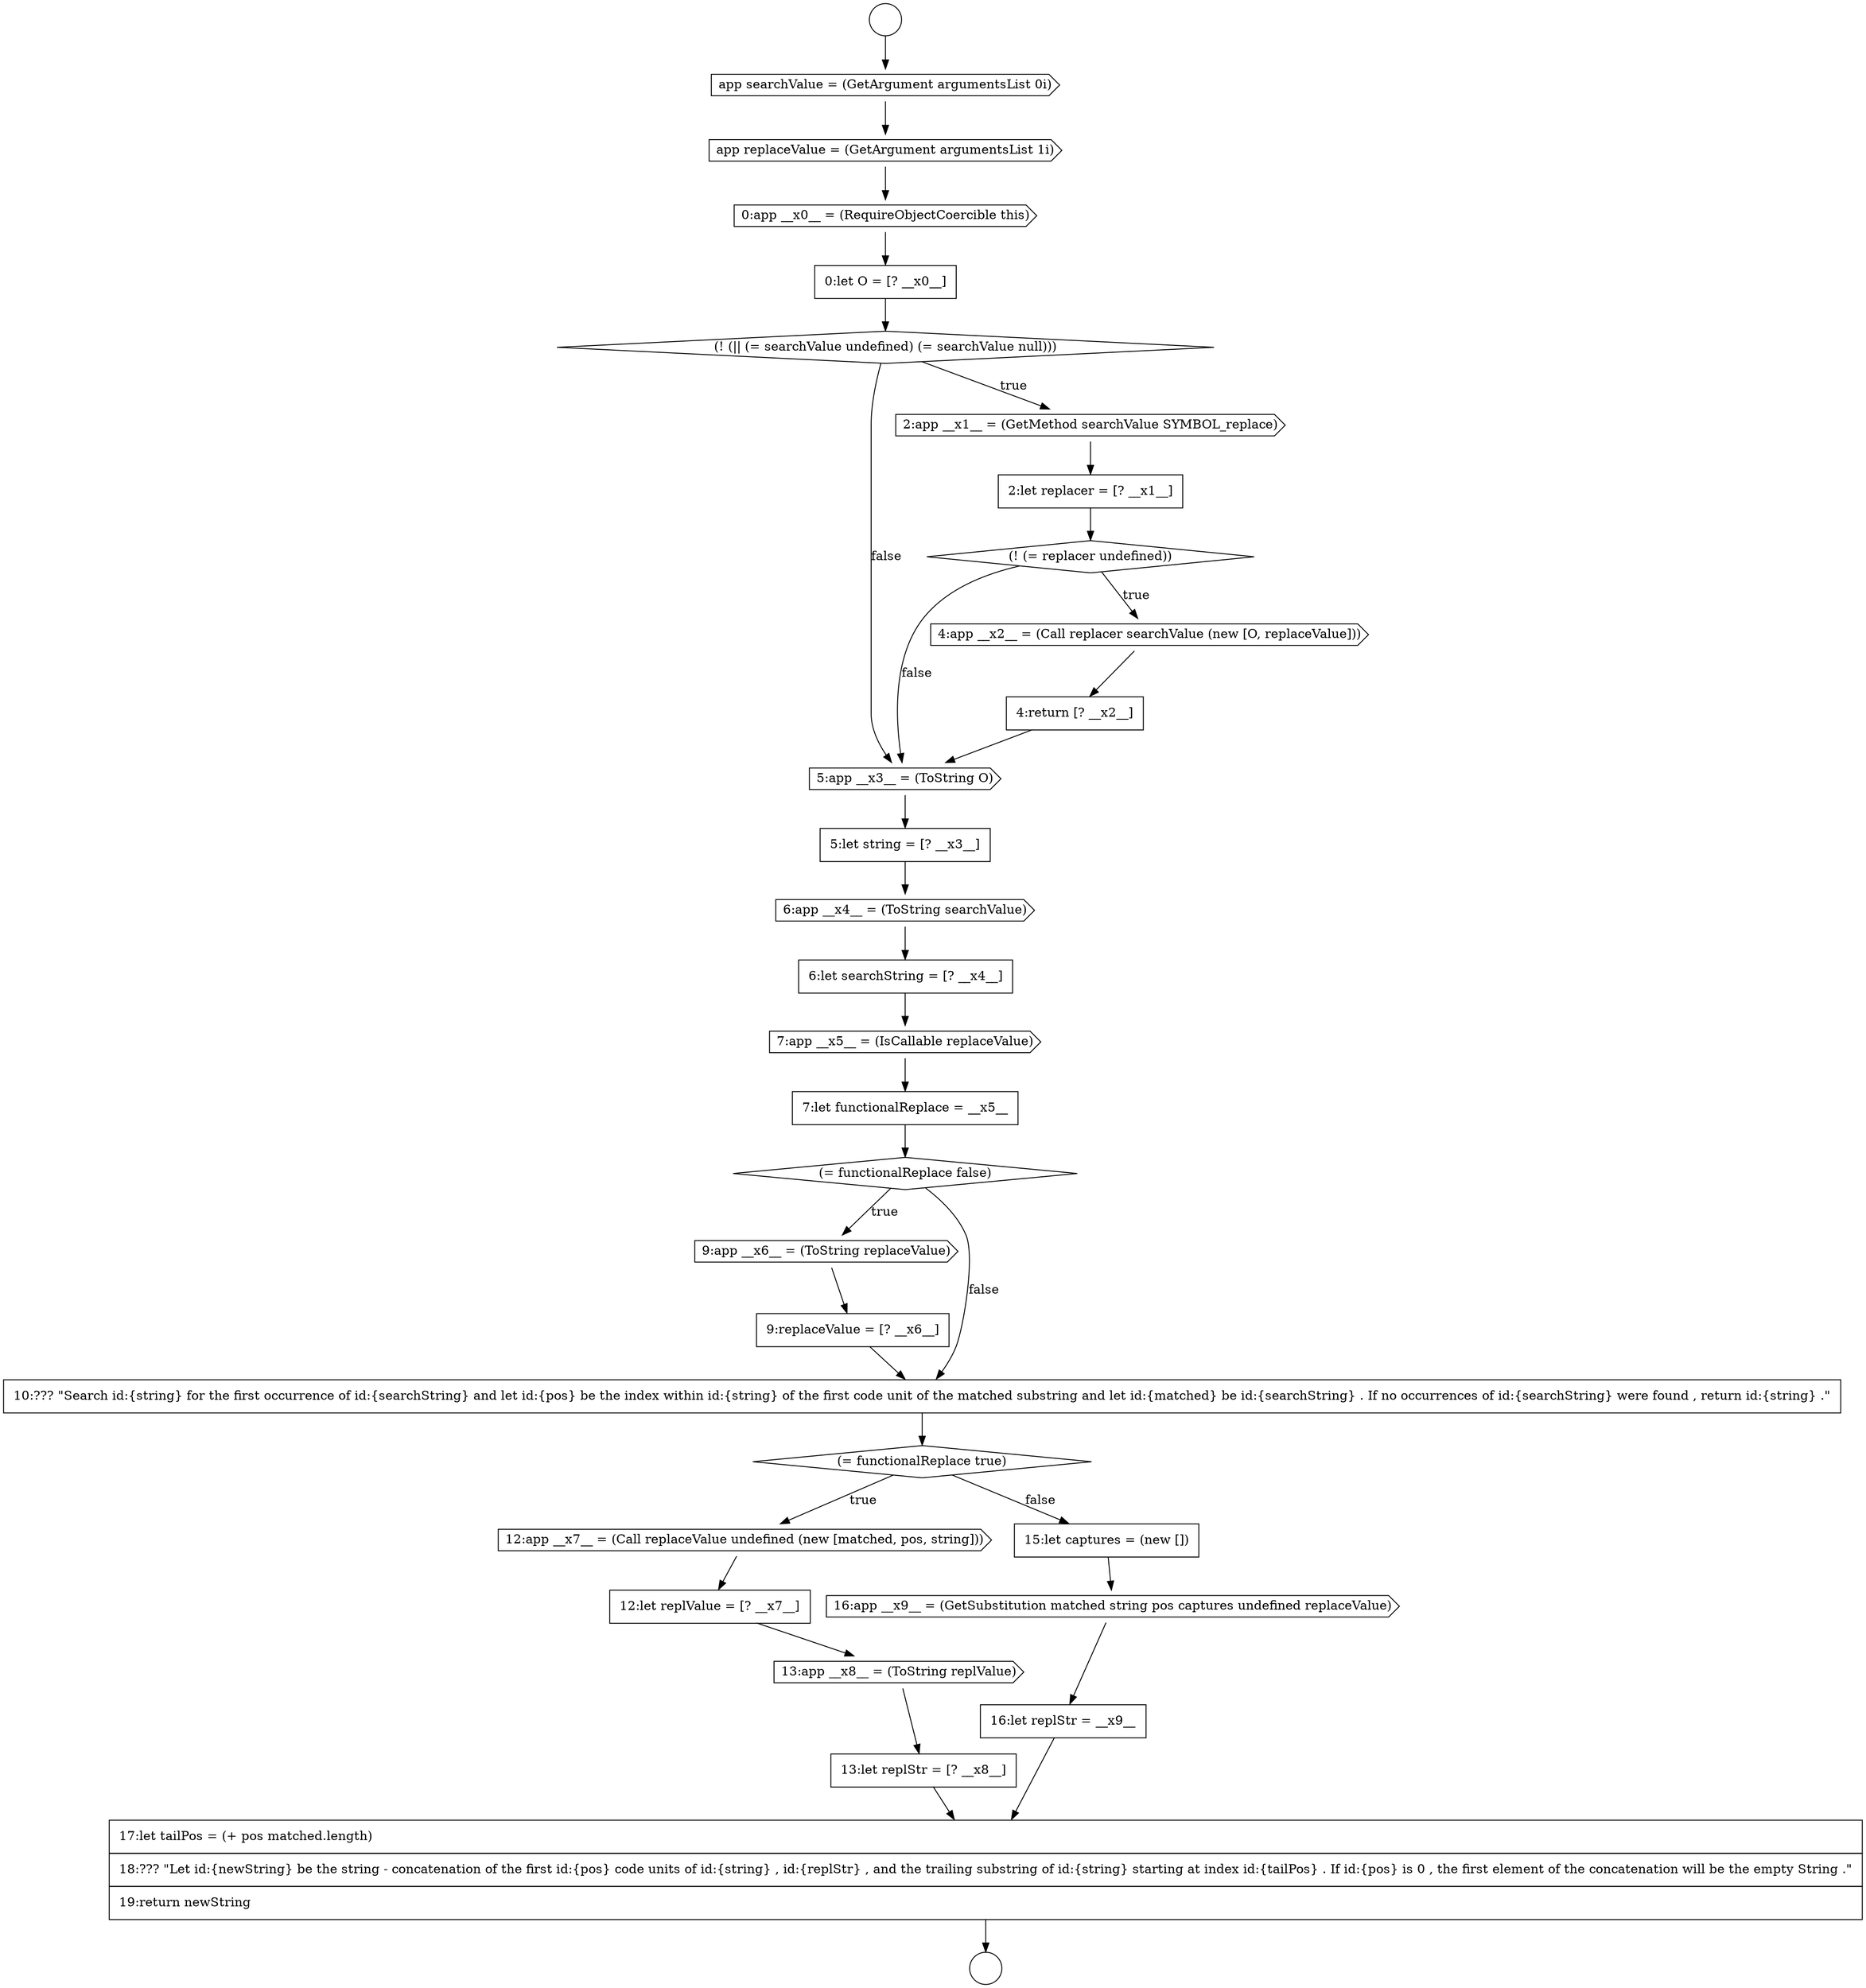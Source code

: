 digraph {
  node13475 [shape=circle label=" " color="black" fillcolor="white" style=filled]
  node13484 [shape=diamond, label=<<font color="black">(! (= replacer undefined))</font>> color="black" fillcolor="white" style=filled]
  node13489 [shape=cds, label=<<font color="black">6:app __x4__ = (ToString searchValue)</font>> color="black" fillcolor="white" style=filled]
  node13476 [shape=circle label=" " color="black" fillcolor="white" style=filled]
  node13498 [shape=cds, label=<<font color="black">12:app __x7__ = (Call replaceValue undefined (new [matched, pos, string]))</font>> color="black" fillcolor="white" style=filled]
  node13495 [shape=none, margin=0, label=<<font color="black">
    <table border="0" cellborder="1" cellspacing="0" cellpadding="10">
      <tr><td align="left">9:replaceValue = [? __x6__]</td></tr>
    </table>
  </font>> color="black" fillcolor="white" style=filled]
  node13480 [shape=none, margin=0, label=<<font color="black">
    <table border="0" cellborder="1" cellspacing="0" cellpadding="10">
      <tr><td align="left">0:let O = [? __x0__]</td></tr>
    </table>
  </font>> color="black" fillcolor="white" style=filled]
  node13492 [shape=none, margin=0, label=<<font color="black">
    <table border="0" cellborder="1" cellspacing="0" cellpadding="10">
      <tr><td align="left">7:let functionalReplace = __x5__</td></tr>
    </table>
  </font>> color="black" fillcolor="white" style=filled]
  node13481 [shape=diamond, label=<<font color="black">(! (|| (= searchValue undefined) (= searchValue null)))</font>> color="black" fillcolor="white" style=filled]
  node13501 [shape=none, margin=0, label=<<font color="black">
    <table border="0" cellborder="1" cellspacing="0" cellpadding="10">
      <tr><td align="left">13:let replStr = [? __x8__]</td></tr>
    </table>
  </font>> color="black" fillcolor="white" style=filled]
  node13488 [shape=none, margin=0, label=<<font color="black">
    <table border="0" cellborder="1" cellspacing="0" cellpadding="10">
      <tr><td align="left">5:let string = [? __x3__]</td></tr>
    </table>
  </font>> color="black" fillcolor="white" style=filled]
  node13479 [shape=cds, label=<<font color="black">0:app __x0__ = (RequireObjectCoercible this)</font>> color="black" fillcolor="white" style=filled]
  node13494 [shape=cds, label=<<font color="black">9:app __x6__ = (ToString replaceValue)</font>> color="black" fillcolor="white" style=filled]
  node13487 [shape=cds, label=<<font color="black">5:app __x3__ = (ToString O)</font>> color="black" fillcolor="white" style=filled]
  node13504 [shape=none, margin=0, label=<<font color="black">
    <table border="0" cellborder="1" cellspacing="0" cellpadding="10">
      <tr><td align="left">16:let replStr = __x9__</td></tr>
    </table>
  </font>> color="black" fillcolor="white" style=filled]
  node13483 [shape=none, margin=0, label=<<font color="black">
    <table border="0" cellborder="1" cellspacing="0" cellpadding="10">
      <tr><td align="left">2:let replacer = [? __x1__]</td></tr>
    </table>
  </font>> color="black" fillcolor="white" style=filled]
  node13500 [shape=cds, label=<<font color="black">13:app __x8__ = (ToString replValue)</font>> color="black" fillcolor="white" style=filled]
  node13490 [shape=none, margin=0, label=<<font color="black">
    <table border="0" cellborder="1" cellspacing="0" cellpadding="10">
      <tr><td align="left">6:let searchString = [? __x4__]</td></tr>
    </table>
  </font>> color="black" fillcolor="white" style=filled]
  node13482 [shape=cds, label=<<font color="black">2:app __x1__ = (GetMethod searchValue SYMBOL_replace)</font>> color="black" fillcolor="white" style=filled]
  node13497 [shape=diamond, label=<<font color="black">(= functionalReplace true)</font>> color="black" fillcolor="white" style=filled]
  node13503 [shape=cds, label=<<font color="black">16:app __x9__ = (GetSubstitution matched string pos captures undefined replaceValue)</font>> color="black" fillcolor="white" style=filled]
  node13499 [shape=none, margin=0, label=<<font color="black">
    <table border="0" cellborder="1" cellspacing="0" cellpadding="10">
      <tr><td align="left">12:let replValue = [? __x7__]</td></tr>
    </table>
  </font>> color="black" fillcolor="white" style=filled]
  node13486 [shape=none, margin=0, label=<<font color="black">
    <table border="0" cellborder="1" cellspacing="0" cellpadding="10">
      <tr><td align="left">4:return [? __x2__]</td></tr>
    </table>
  </font>> color="black" fillcolor="white" style=filled]
  node13496 [shape=none, margin=0, label=<<font color="black">
    <table border="0" cellborder="1" cellspacing="0" cellpadding="10">
      <tr><td align="left">10:??? &quot;Search id:{string} for the first occurrence of id:{searchString} and let id:{pos} be the index within id:{string} of the first code unit of the matched substring and let id:{matched} be id:{searchString} . If no occurrences of id:{searchString} were found , return id:{string} .&quot;</td></tr>
    </table>
  </font>> color="black" fillcolor="white" style=filled]
  node13491 [shape=cds, label=<<font color="black">7:app __x5__ = (IsCallable replaceValue)</font>> color="black" fillcolor="white" style=filled]
  node13477 [shape=cds, label=<<font color="black">app searchValue = (GetArgument argumentsList 0i)</font>> color="black" fillcolor="white" style=filled]
  node13485 [shape=cds, label=<<font color="black">4:app __x2__ = (Call replacer searchValue (new [O, replaceValue]))</font>> color="black" fillcolor="white" style=filled]
  node13502 [shape=none, margin=0, label=<<font color="black">
    <table border="0" cellborder="1" cellspacing="0" cellpadding="10">
      <tr><td align="left">15:let captures = (new [])</td></tr>
    </table>
  </font>> color="black" fillcolor="white" style=filled]
  node13505 [shape=none, margin=0, label=<<font color="black">
    <table border="0" cellborder="1" cellspacing="0" cellpadding="10">
      <tr><td align="left">17:let tailPos = (+ pos matched.length)</td></tr>
      <tr><td align="left">18:??? &quot;Let id:{newString} be the string - concatenation of the first id:{pos} code units of id:{string} , id:{replStr} , and the trailing substring of id:{string} starting at index id:{tailPos} . If id:{pos} is 0 , the first element of the concatenation will be the empty String .&quot;</td></tr>
      <tr><td align="left">19:return newString</td></tr>
    </table>
  </font>> color="black" fillcolor="white" style=filled]
  node13493 [shape=diamond, label=<<font color="black">(= functionalReplace false)</font>> color="black" fillcolor="white" style=filled]
  node13478 [shape=cds, label=<<font color="black">app replaceValue = (GetArgument argumentsList 1i)</font>> color="black" fillcolor="white" style=filled]
  node13501 -> node13505 [ color="black"]
  node13478 -> node13479 [ color="black"]
  node13486 -> node13487 [ color="black"]
  node13502 -> node13503 [ color="black"]
  node13498 -> node13499 [ color="black"]
  node13484 -> node13485 [label=<<font color="black">true</font>> color="black"]
  node13484 -> node13487 [label=<<font color="black">false</font>> color="black"]
  node13495 -> node13496 [ color="black"]
  node13491 -> node13492 [ color="black"]
  node13499 -> node13500 [ color="black"]
  node13500 -> node13501 [ color="black"]
  node13503 -> node13504 [ color="black"]
  node13489 -> node13490 [ color="black"]
  node13487 -> node13488 [ color="black"]
  node13483 -> node13484 [ color="black"]
  node13496 -> node13497 [ color="black"]
  node13494 -> node13495 [ color="black"]
  node13475 -> node13477 [ color="black"]
  node13490 -> node13491 [ color="black"]
  node13477 -> node13478 [ color="black"]
  node13479 -> node13480 [ color="black"]
  node13504 -> node13505 [ color="black"]
  node13481 -> node13482 [label=<<font color="black">true</font>> color="black"]
  node13481 -> node13487 [label=<<font color="black">false</font>> color="black"]
  node13505 -> node13476 [ color="black"]
  node13480 -> node13481 [ color="black"]
  node13492 -> node13493 [ color="black"]
  node13485 -> node13486 [ color="black"]
  node13497 -> node13498 [label=<<font color="black">true</font>> color="black"]
  node13497 -> node13502 [label=<<font color="black">false</font>> color="black"]
  node13488 -> node13489 [ color="black"]
  node13482 -> node13483 [ color="black"]
  node13493 -> node13494 [label=<<font color="black">true</font>> color="black"]
  node13493 -> node13496 [label=<<font color="black">false</font>> color="black"]
}
